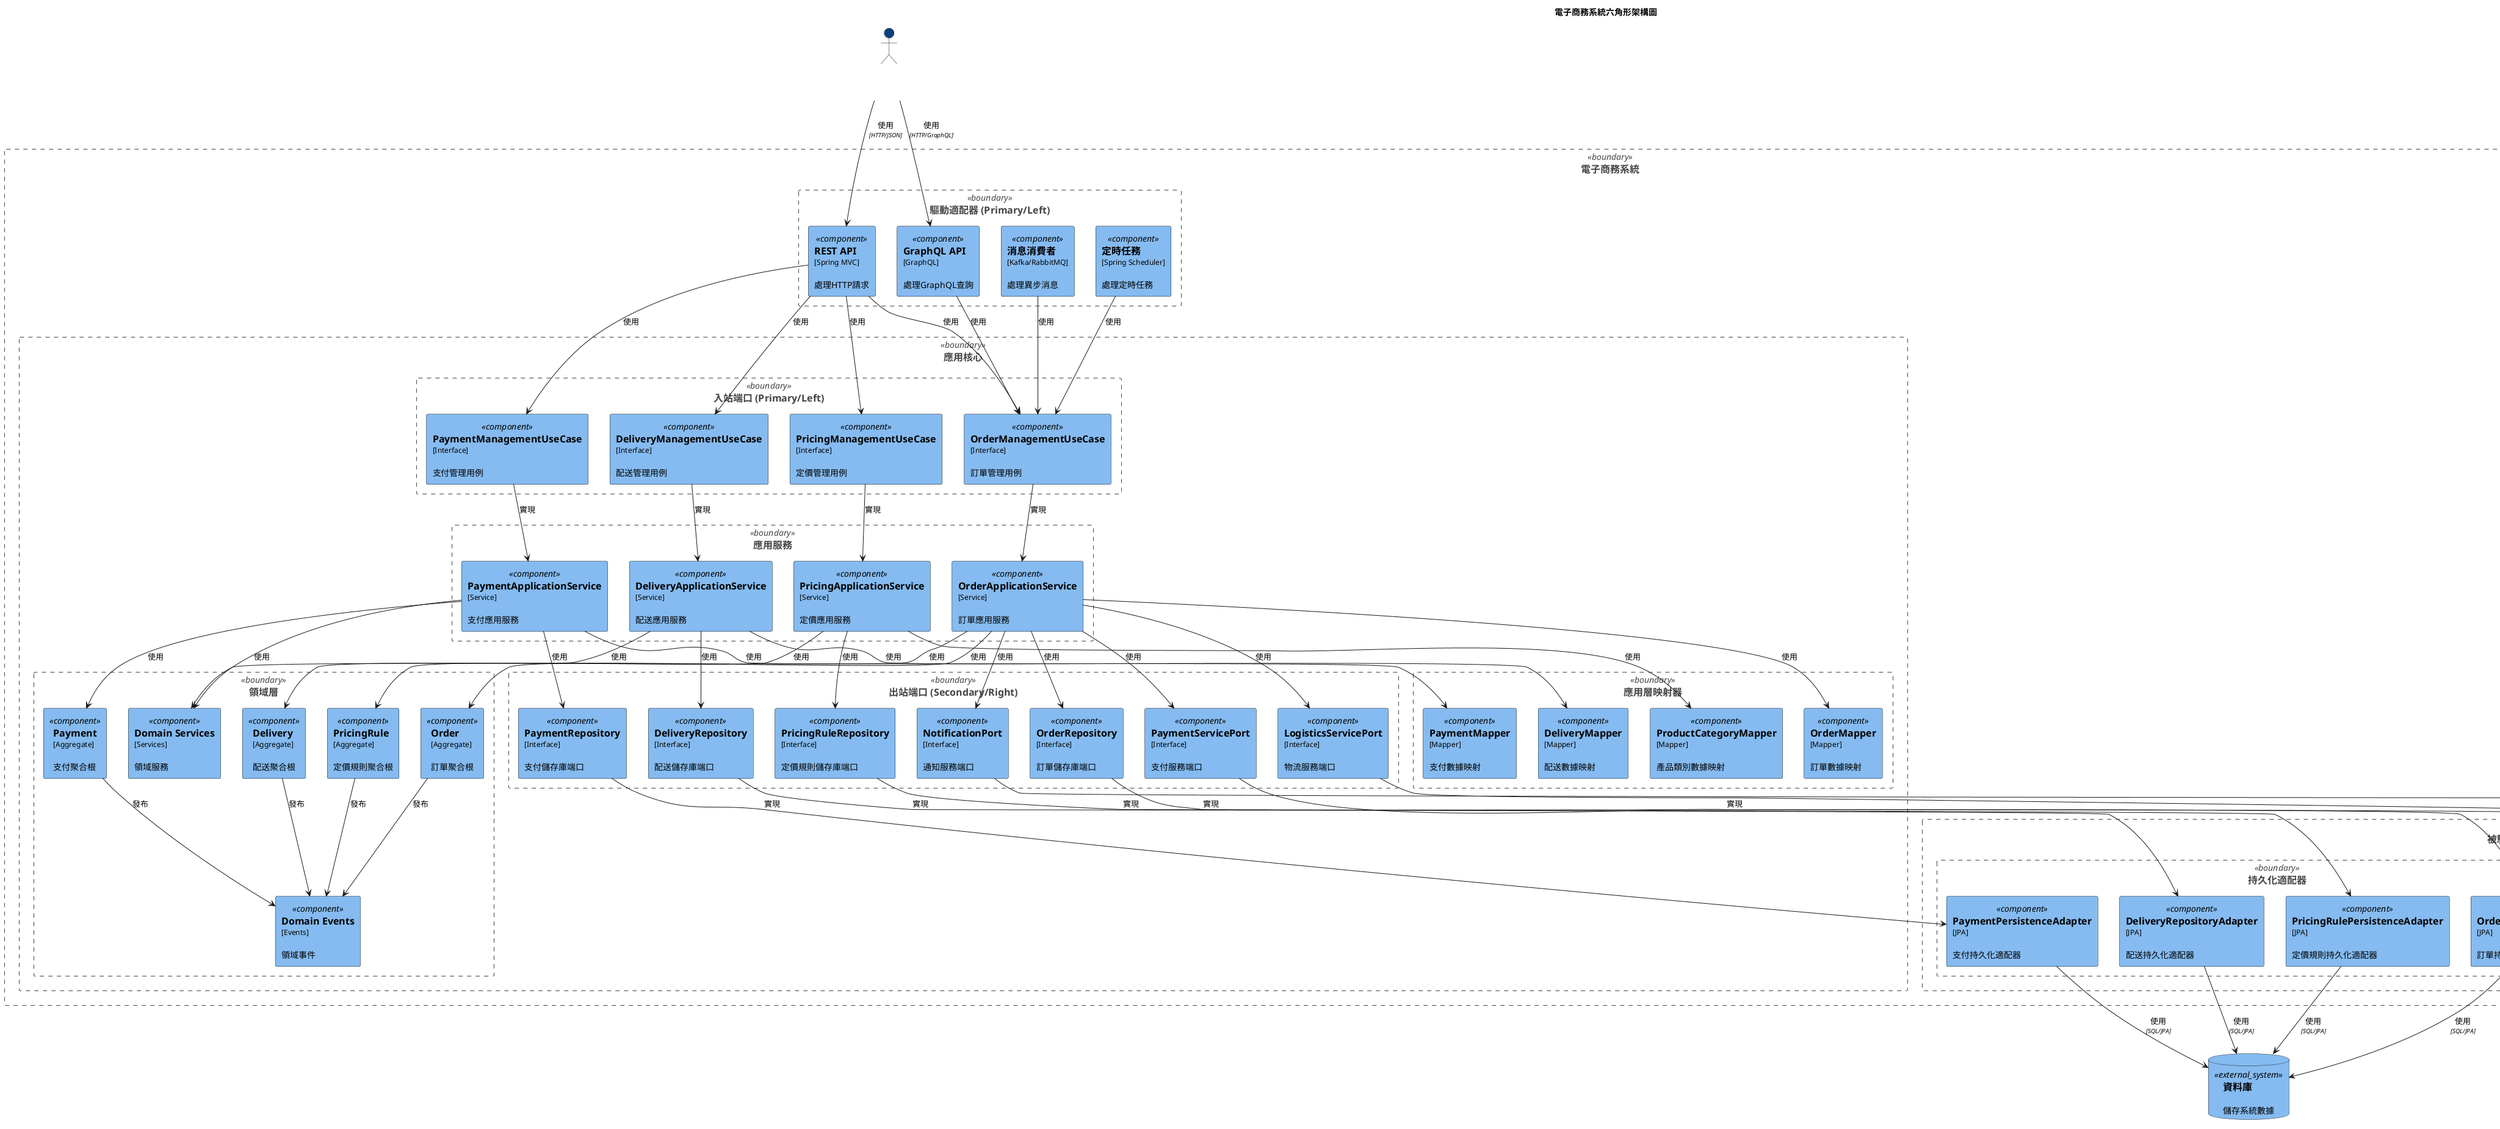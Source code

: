 @startuml 六角形架構圖

' C4 Model Definitions
!define LAYOUT_WITH_LEGEND
!define SHOW_PERSON_PORTRAIT

' C4 Element Styles
!define C4_COMPONENT_FONT_COLOR #000000
!define C4_COMPONENT_BG_COLOR #85BBF0
!define C4_CONTAINER_FONT_COLOR #000000
!define C4_CONTAINER_BG_COLOR #438DD5
!define C4_SYSTEM_FONT_COLOR #FFFFFF
!define C4_SYSTEM_BG_COLOR #1168BD
!define C4_PERSON_FONT_COLOR #FFFFFF
!define C4_PERSON_BG_COLOR #08427B
!define C4_BOUNDARY_COLOR #444444

' C4 Element Macros
!define Person(e_alias, e_label, e_descr) actor "==e_label\n\ne_descr" as e_alias
!define System_Boundary(e_alias, e_label) rectangle "==e_label" <<boundary>> as e_alias
!define Container_Boundary(e_alias, e_label) rectangle "==e_label" <<boundary>> as e_alias
!define Component(e_alias, e_label, e_techn, e_descr) rectangle "==e_label\n<size:12>[e_techn]</size>\n\ne_descr" <<component>> as e_alias
!define System_Ext(e_alias, e_label, e_descr) rectangle "==e_label\n\ne_descr" <<external_system>> as e_alias
!define SystemDb_Ext(e_alias, e_label, e_descr) database "==e_label\n\ne_descr" <<external_system>> as e_alias
!define Rel(e_from, e_to, e_label, e_techn) e_from --> e_to : "e_label\n//<size:10>[e_techn]</size>//"
!define Rel(e_from, e_to, e_label) e_from --> e_to : "e_label"

' Styling
skinparam rectangle {
    FontColor<<component>> C4_COMPONENT_FONT_COLOR
    BackgroundColor<<component>> C4_COMPONENT_BG_COLOR
    FontColor<<boundary>> #444444
    BorderColor<<boundary>> C4_BOUNDARY_COLOR
    BorderStyle<<boundary>> dashed
    FontColor<<external_system>> C4_SYSTEM_FONT_COLOR
    BackgroundColor<<external_system>> #999999
}

skinparam database {
    BackgroundColor C4_COMPONENT_BG_COLOR
}

skinparam actor {
    BackgroundColor C4_PERSON_BG_COLOR
    FontColor C4_PERSON_FONT_COLOR
}

title 電子商務系統六角形架構圖

Person(customer, "客戶", "使用系統的用戶")

System_Boundary(system, "電子商務系統") {
    ' 外部適配器 (驅動適配器)
    Container_Boundary(driving_adapters, "驅動適配器 (Primary/Left)") {
        Component(rest_api, "REST API", "Spring MVC", "處理HTTP請求")
        Component(graphql_api, "GraphQL API", "GraphQL", "處理GraphQL查詢")
        Component(message_consumer, "消息消費者", "Kafka/RabbitMQ", "處理異步消息")
        Component(scheduler, "定時任務", "Spring Scheduler", "處理定時任務")
    }
    
    ' 應用核心
    Container_Boundary(application_core, "應用核心") {
        ' 入站端口
        Container_Boundary(inbound_ports, "入站端口 (Primary/Left)") {
            Component(order_use_case, "OrderManagementUseCase", "Interface", "訂單管理用例")
            Component(payment_use_case, "PaymentManagementUseCase", "Interface", "支付管理用例")
            Component(pricing_use_case, "PricingManagementUseCase", "Interface", "定價管理用例")
            Component(delivery_use_case, "DeliveryManagementUseCase", "Interface", "配送管理用例")
        }
        
        ' 應用服務
        Container_Boundary(application_services, "應用服務") {
            Component(order_app_service, "OrderApplicationService", "Service", "訂單應用服務")
            Component(payment_app_service, "PaymentApplicationService", "Service", "支付應用服務")
            Component(pricing_app_service, "PricingApplicationService", "Service", "定價應用服務")
            Component(delivery_app_service, "DeliveryApplicationService", "Service", "配送應用服務")
        }
        
        ' 應用層映射器
        Container_Boundary(application_mappers, "應用層映射器") {
            Component(order_mapper, "OrderMapper", "Mapper", "訂單數據映射")
            Component(payment_mapper, "PaymentMapper", "Mapper", "支付數據映射")
            Component(pricing_mapper, "ProductCategoryMapper", "Mapper", "產品類別數據映射")
            Component(delivery_mapper, "DeliveryMapper", "Mapper", "配送數據映射")
        }
        
        ' 領域層
        Container_Boundary(domain_layer, "領域層") {
            Component(order_aggregate, "Order", "Aggregate", "訂單聚合根")
            Component(payment_aggregate, "Payment", "Aggregate", "支付聚合根")
            Component(pricing_aggregate, "PricingRule", "Aggregate", "定價規則聚合根")
            Component(delivery_aggregate, "Delivery", "Aggregate", "配送聚合根")
            Component(domain_services, "Domain Services", "Services", "領域服務")
            Component(domain_events, "Domain Events", "Events", "領域事件")
        }
        
        ' 出站端口
        Container_Boundary(outbound_ports, "出站端口 (Secondary/Right)") {
            Component(order_repo_port, "OrderRepository", "Interface", "訂單儲存庫端口")
            Component(payment_repo_port, "PaymentRepository", "Interface", "支付儲存庫端口")
            Component(pricing_repo_port, "PricingRuleRepository", "Interface", "定價規則儲存庫端口")
            Component(delivery_repo_port, "DeliveryRepository", "Interface", "配送儲存庫端口")
            Component(payment_service_port, "PaymentServicePort", "Interface", "支付服務端口")
            Component(logistics_service_port, "LogisticsServicePort", "Interface", "物流服務端口")
            Component(notification_port, "NotificationPort", "Interface", "通知服務端口")
        }
    }
    
    ' 外部適配器 (被驅動適配器)
    Container_Boundary(driven_adapters, "被驅動適配器 (Secondary/Right)") {
        Container_Boundary(persistence_adapters, "持久化適配器") {
            Component(order_persistence, "OrderPersistenceAdapter", "JPA", "訂單持久化適配器")
            Component(payment_persistence, "PaymentPersistenceAdapter", "JPA", "支付持久化適配器")
            Component(pricing_persistence, "PricingRulePersistenceAdapter", "JPA", "定價規則持久化適配器")
            Component(delivery_persistence, "DeliveryRepositoryAdapter", "JPA", "配送持久化適配器")
        }
        
        Container_Boundary(external_adapters, "外部系統適配器") {
            Component(payment_gateway, "PaymentGatewayAdapter", "HTTP Client", "支付網關適配器")
            Component(logistics_adapter, "LogisticsAdapter", "HTTP Client", "物流服務適配器")
            Component(notification_adapter, "NotificationAdapter", "HTTP Client", "通知服務適配器")
            Component(delivery_service_adapter, "DeliveryServiceAdapter", "HTTP Client", "配送服務適配器")
        }
    }
}

' 外部系統
System_Ext(payment_system, "支付系統", "處理支付交易")
System_Ext(logistics_system, "物流系統", "處理物流配送")
System_Ext(notification_system, "通知系統", "處理消息通知")
SystemDb_Ext(database, "資料庫", "儲存系統數據")

' 關係連接
Rel(customer, rest_api, "使用", "HTTP/JSON")
Rel(customer, graphql_api, "使用", "HTTP/GraphQL")

' 驅動適配器與入站端口的關係
Rel(rest_api, order_use_case, "使用")
Rel(rest_api, payment_use_case, "使用")
Rel(rest_api, pricing_use_case, "使用")
Rel(rest_api, delivery_use_case, "使用")
Rel(graphql_api, order_use_case, "使用")
Rel(message_consumer, order_use_case, "使用")
Rel(scheduler, order_use_case, "使用")

' 入站端口與應用服務的關係
Rel(order_use_case, order_app_service, "實現")
Rel(payment_use_case, payment_app_service, "實現")
Rel(pricing_use_case, pricing_app_service, "實現")
Rel(delivery_use_case, delivery_app_service, "實現")

' 應用服務與映射器的關係
Rel(order_app_service, order_mapper, "使用")
Rel(payment_app_service, payment_mapper, "使用")
Rel(pricing_app_service, pricing_mapper, "使用")
Rel(delivery_app_service, delivery_mapper, "使用")

' 應用服務與領域層的關係
Rel(order_app_service, order_aggregate, "使用")
Rel(payment_app_service, payment_aggregate, "使用")
Rel(pricing_app_service, pricing_aggregate, "使用")
Rel(delivery_app_service, delivery_aggregate, "使用")
Rel(order_app_service, domain_services, "使用")
Rel(payment_app_service, domain_services, "使用")

' 領域層與出站端口的關係
Rel(order_aggregate, domain_events, "發布")
Rel(payment_aggregate, domain_events, "發布")
Rel(pricing_aggregate, domain_events, "發布")
Rel(delivery_aggregate, domain_events, "發布")
Rel(order_app_service, order_repo_port, "使用")
Rel(order_app_service, payment_service_port, "使用")
Rel(order_app_service, logistics_service_port, "使用")
Rel(order_app_service, notification_port, "使用")
Rel(payment_app_service, payment_repo_port, "使用")
Rel(pricing_app_service, pricing_repo_port, "使用")
Rel(delivery_app_service, delivery_repo_port, "使用")

' 出站端口與被驅動適配器的關係
Rel(order_repo_port, order_persistence, "實現")
Rel(payment_repo_port, payment_persistence, "實現")
Rel(pricing_repo_port, pricing_persistence, "實現")
Rel(delivery_repo_port, delivery_persistence, "實現")
Rel(payment_service_port, payment_gateway, "實現")
Rel(logistics_service_port, logistics_adapter, "實現")
Rel(notification_port, notification_adapter, "實現")

' 被驅動適配器與外部系統的關係
Rel(order_persistence, database, "使用", "SQL/JPA")
Rel(payment_persistence, database, "使用", "SQL/JPA")
Rel(pricing_persistence, database, "使用", "SQL/JPA")
Rel(delivery_persistence, database, "使用", "SQL/JPA")
Rel(payment_gateway, payment_system, "調用", "HTTP/REST")
Rel(logistics_adapter, logistics_system, "調用", "HTTP/REST")
Rel(notification_adapter, notification_system, "調用", "HTTP/REST")
Rel(delivery_service_adapter, logistics_system, "調用", "HTTP/REST")

@enduml
